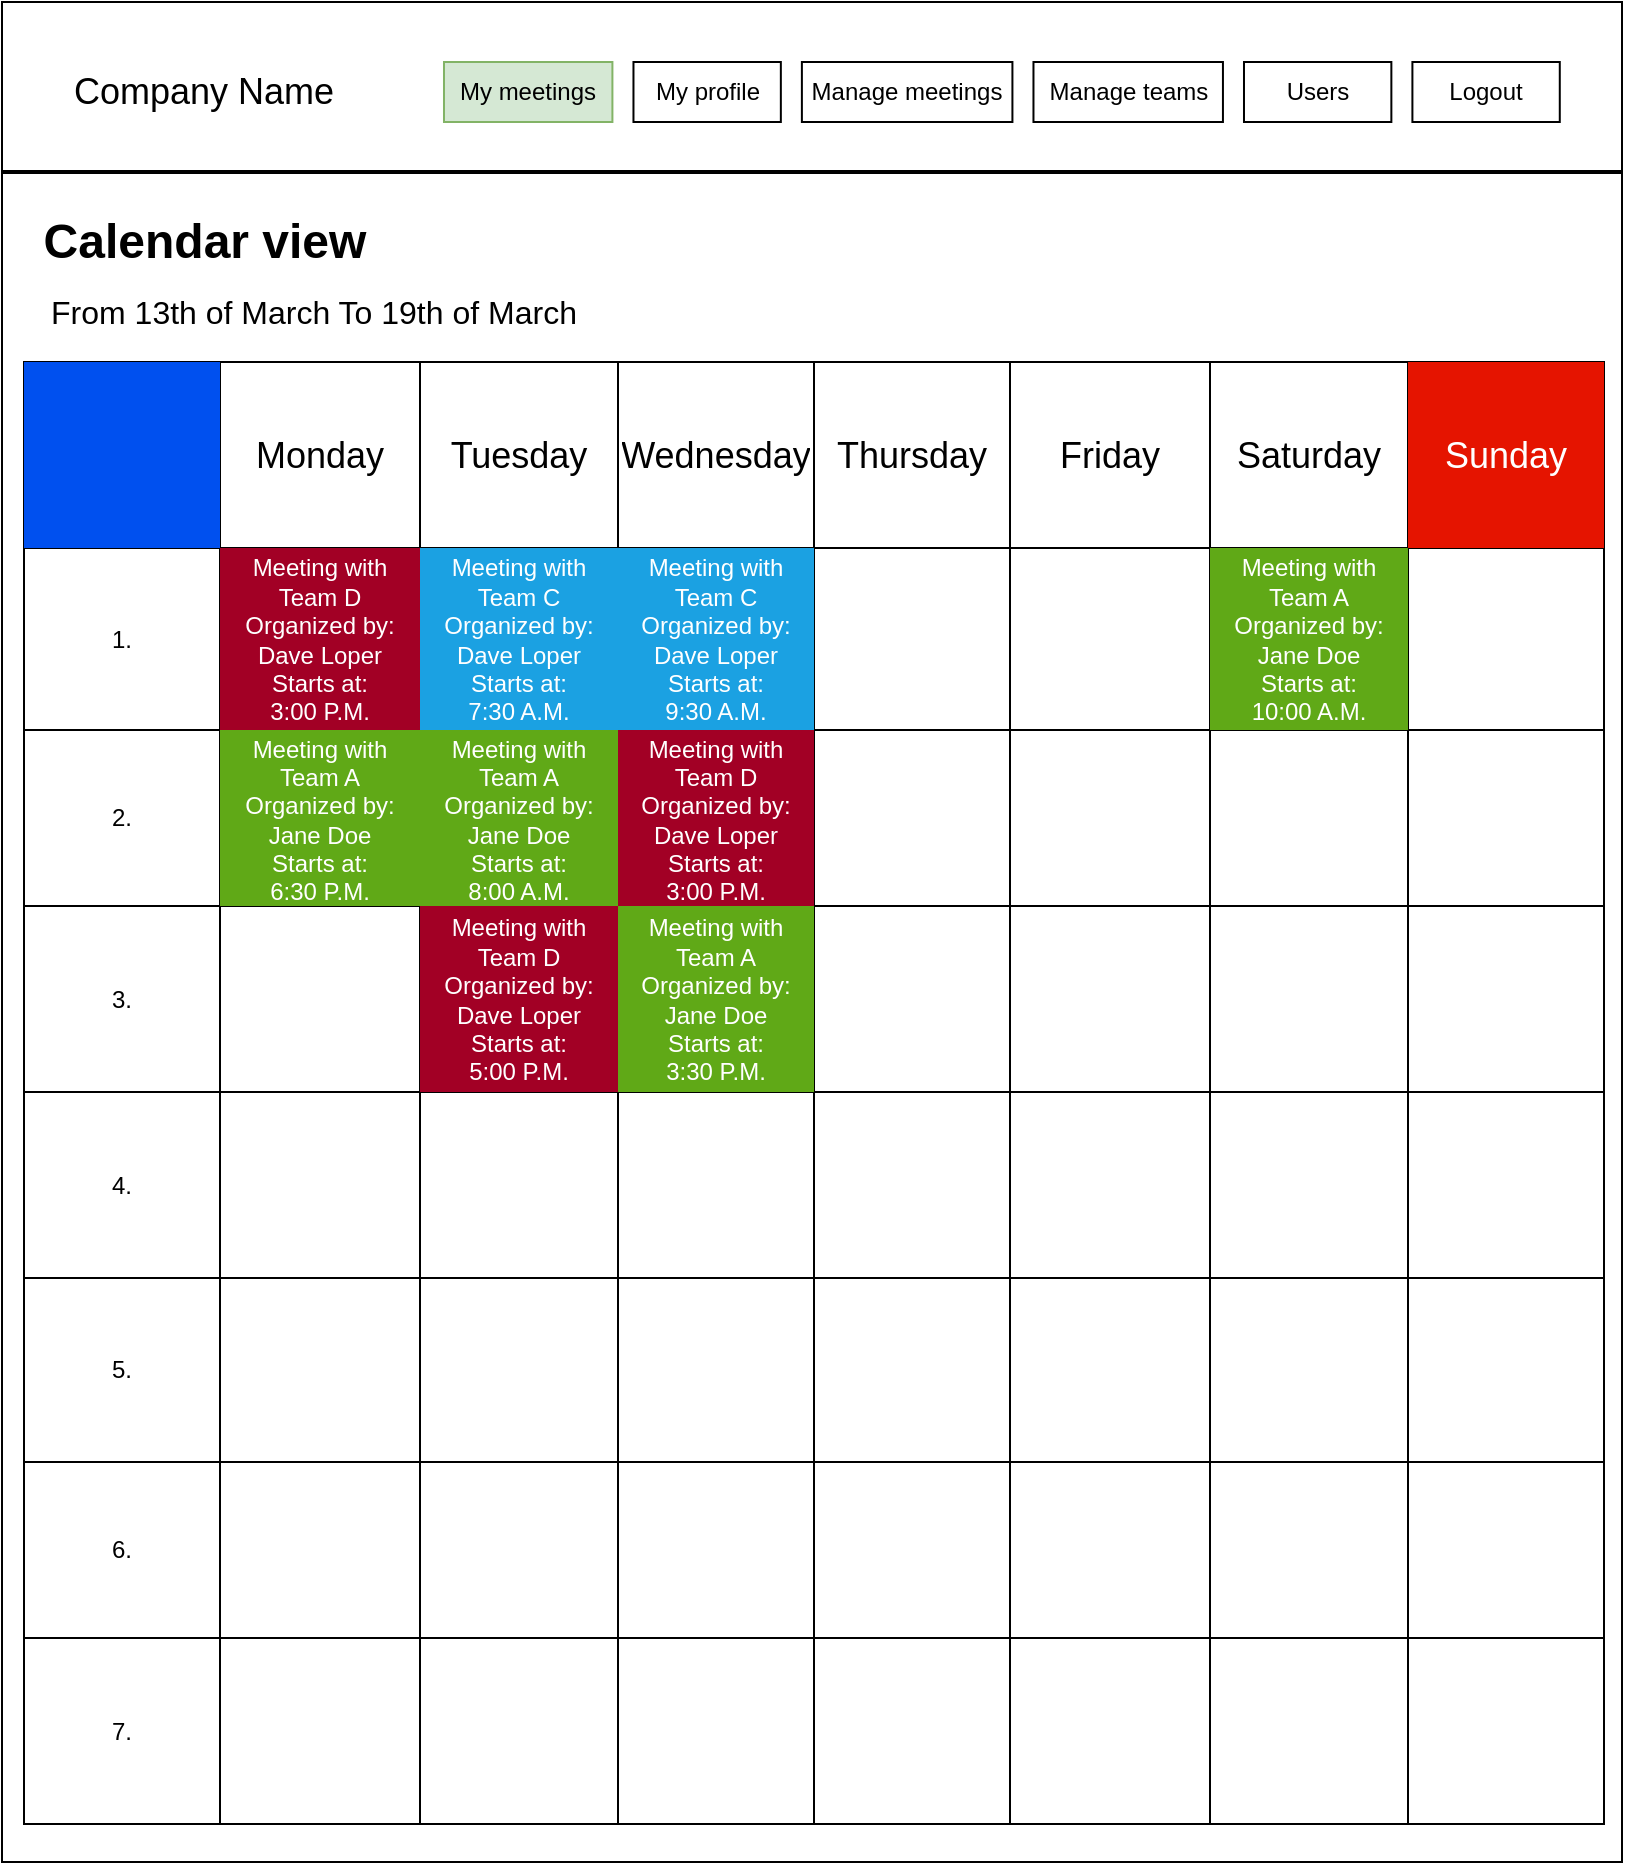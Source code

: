 <mxfile version="21.0.6" type="device"><diagram name="1 oldal" id="Z3muR9C0Ck1lHPqV2Rll"><mxGraphModel dx="1168" dy="1815" grid="1" gridSize="10" guides="1" tooltips="1" connect="1" arrows="1" fold="1" page="1" pageScale="1" pageWidth="827" pageHeight="1169" math="0" shadow="0"><root><mxCell id="0"/><mxCell id="1" parent="0"/><mxCell id="ajURPlkWD7d_pwGwBaza-2" value="" style="rounded=0;whiteSpace=wrap;html=1;" vertex="1" parent="1"><mxGeometry x="9" y="-360" width="810" height="930" as="geometry"/></mxCell><mxCell id="ajURPlkWD7d_pwGwBaza-3" value="" style="line;strokeWidth=2;html=1;" vertex="1" parent="1"><mxGeometry x="9" y="-280" width="810" height="10" as="geometry"/></mxCell><mxCell id="ajURPlkWD7d_pwGwBaza-4" value="&lt;font style=&quot;font-size: 18px;&quot;&gt;Company Name&lt;/font&gt;" style="text;html=1;strokeColor=none;fillColor=none;align=center;verticalAlign=middle;whiteSpace=wrap;rounded=0;" vertex="1" parent="1"><mxGeometry x="40" y="-330" width="140" height="30" as="geometry"/></mxCell><mxCell id="ajURPlkWD7d_pwGwBaza-5" value="Logout" style="rounded=0;whiteSpace=wrap;html=1;" vertex="1" parent="1"><mxGeometry x="714.207" y="-330" width="73.684" height="30" as="geometry"/></mxCell><mxCell id="ajURPlkWD7d_pwGwBaza-6" value="Users" style="rounded=0;whiteSpace=wrap;html=1;" vertex="1" parent="1"><mxGeometry x="629.996" y="-330" width="73.684" height="30" as="geometry"/></mxCell><mxCell id="ajURPlkWD7d_pwGwBaza-7" value="Manage teams" style="rounded=0;whiteSpace=wrap;html=1;" vertex="1" parent="1"><mxGeometry x="524.733" y="-330" width="94.737" height="30" as="geometry"/></mxCell><mxCell id="ajURPlkWD7d_pwGwBaza-8" value="Manage meetings" style="rounded=0;whiteSpace=wrap;html=1;" vertex="1" parent="1"><mxGeometry x="408.944" y="-330" width="105.263" height="30" as="geometry"/></mxCell><mxCell id="ajURPlkWD7d_pwGwBaza-9" value="My profile" style="rounded=0;whiteSpace=wrap;html=1;" vertex="1" parent="1"><mxGeometry x="324.733" y="-330" width="73.684" height="30" as="geometry"/></mxCell><mxCell id="ajURPlkWD7d_pwGwBaza-10" value="My meetings" style="rounded=0;whiteSpace=wrap;html=1;fillColor=#d5e8d4;strokeColor=#82b366;" vertex="1" parent="1"><mxGeometry x="229.996" y="-330" width="84.211" height="30" as="geometry"/></mxCell><mxCell id="ajURPlkWD7d_pwGwBaza-11" value="Calendar view" style="text;strokeColor=none;fillColor=none;html=1;fontSize=24;fontStyle=1;verticalAlign=middle;align=center;" vertex="1" parent="1"><mxGeometry x="60" y="-260" width="100" height="40" as="geometry"/></mxCell><mxCell id="ajURPlkWD7d_pwGwBaza-13" value="&lt;font style=&quot;font-size: 16px;&quot;&gt;From 13th of March To 19th of March&lt;/font&gt;" style="text;html=1;strokeColor=none;fillColor=none;align=center;verticalAlign=middle;whiteSpace=wrap;rounded=0;" vertex="1" parent="1"><mxGeometry x="20" y="-220" width="290" height="30" as="geometry"/></mxCell><mxCell id="ajURPlkWD7d_pwGwBaza-215" value="" style="shape=table;startSize=0;container=1;collapsible=0;childLayout=tableLayout;" vertex="1" parent="1"><mxGeometry x="20" y="-180" width="790" height="731" as="geometry"/></mxCell><mxCell id="ajURPlkWD7d_pwGwBaza-216" value="" style="shape=tableRow;horizontal=0;startSize=0;swimlaneHead=0;swimlaneBody=0;strokeColor=inherit;top=0;left=0;bottom=0;right=0;collapsible=0;dropTarget=0;fillColor=none;points=[[0,0.5],[1,0.5]];portConstraint=eastwest;" vertex="1" parent="ajURPlkWD7d_pwGwBaza-215"><mxGeometry width="790" height="93" as="geometry"/></mxCell><mxCell id="ajURPlkWD7d_pwGwBaza-217" value="" style="shape=partialRectangle;html=1;whiteSpace=wrap;connectable=0;strokeColor=#001DBC;overflow=hidden;fillColor=#0050ef;top=0;left=0;bottom=0;right=0;pointerEvents=1;labelBorderColor=none;fontColor=#ffffff;" vertex="1" parent="ajURPlkWD7d_pwGwBaza-216"><mxGeometry width="98" height="93" as="geometry"><mxRectangle width="98" height="93" as="alternateBounds"/></mxGeometry></mxCell><mxCell id="ajURPlkWD7d_pwGwBaza-218" value="&lt;font style=&quot;font-size: 18px;&quot;&gt;Monday&lt;/font&gt;" style="shape=partialRectangle;html=1;whiteSpace=wrap;connectable=0;strokeColor=inherit;overflow=hidden;fillColor=none;top=0;left=0;bottom=0;right=0;pointerEvents=1;" vertex="1" parent="ajURPlkWD7d_pwGwBaza-216"><mxGeometry x="98" width="100" height="93" as="geometry"><mxRectangle width="100" height="93" as="alternateBounds"/></mxGeometry></mxCell><mxCell id="ajURPlkWD7d_pwGwBaza-219" value="&lt;font style=&quot;font-size: 18px;&quot;&gt;Tuesday&lt;/font&gt;" style="shape=partialRectangle;html=1;whiteSpace=wrap;connectable=0;strokeColor=inherit;overflow=hidden;fillColor=none;top=0;left=0;bottom=0;right=0;pointerEvents=1;" vertex="1" parent="ajURPlkWD7d_pwGwBaza-216"><mxGeometry x="198" width="99" height="93" as="geometry"><mxRectangle width="99" height="93" as="alternateBounds"/></mxGeometry></mxCell><mxCell id="ajURPlkWD7d_pwGwBaza-220" value="&lt;font style=&quot;font-size: 18px;&quot;&gt;Wednesday&lt;/font&gt;" style="shape=partialRectangle;html=1;whiteSpace=wrap;connectable=0;strokeColor=inherit;overflow=hidden;fillColor=none;top=0;left=0;bottom=0;right=0;pointerEvents=1;" vertex="1" parent="ajURPlkWD7d_pwGwBaza-216"><mxGeometry x="297" width="98" height="93" as="geometry"><mxRectangle width="98" height="93" as="alternateBounds"/></mxGeometry></mxCell><mxCell id="ajURPlkWD7d_pwGwBaza-221" value="&lt;font style=&quot;font-size: 18px;&quot;&gt;Thursday&lt;/font&gt;" style="shape=partialRectangle;html=1;whiteSpace=wrap;connectable=0;strokeColor=inherit;overflow=hidden;fillColor=none;top=0;left=0;bottom=0;right=0;pointerEvents=1;" vertex="1" parent="ajURPlkWD7d_pwGwBaza-216"><mxGeometry x="395" width="98" height="93" as="geometry"><mxRectangle width="98" height="93" as="alternateBounds"/></mxGeometry></mxCell><mxCell id="ajURPlkWD7d_pwGwBaza-222" value="&lt;font style=&quot;font-size: 18px;&quot;&gt;Friday&lt;/font&gt;" style="shape=partialRectangle;html=1;whiteSpace=wrap;connectable=0;strokeColor=inherit;overflow=hidden;fillColor=none;top=0;left=0;bottom=0;right=0;pointerEvents=1;" vertex="1" parent="ajURPlkWD7d_pwGwBaza-216"><mxGeometry x="493" width="100" height="93" as="geometry"><mxRectangle width="100" height="93" as="alternateBounds"/></mxGeometry></mxCell><mxCell id="ajURPlkWD7d_pwGwBaza-223" value="&lt;font style=&quot;font-size: 18px;&quot;&gt;Saturday&lt;/font&gt;" style="shape=partialRectangle;html=1;whiteSpace=wrap;connectable=0;strokeColor=inherit;overflow=hidden;fillColor=none;top=0;left=0;bottom=0;right=0;pointerEvents=1;" vertex="1" parent="ajURPlkWD7d_pwGwBaza-216"><mxGeometry x="593" width="99" height="93" as="geometry"><mxRectangle width="99" height="93" as="alternateBounds"/></mxGeometry></mxCell><mxCell id="ajURPlkWD7d_pwGwBaza-224" value="&lt;font style=&quot;font-size: 18px;&quot;&gt;Sunday&lt;/font&gt;" style="shape=partialRectangle;html=1;whiteSpace=wrap;connectable=0;strokeColor=#B20000;overflow=hidden;fillColor=#e51400;top=0;left=0;bottom=0;right=0;pointerEvents=1;fontColor=#ffffff;" vertex="1" parent="ajURPlkWD7d_pwGwBaza-216"><mxGeometry x="692" width="98" height="93" as="geometry"><mxRectangle width="98" height="93" as="alternateBounds"/></mxGeometry></mxCell><mxCell id="ajURPlkWD7d_pwGwBaza-225" value="" style="shape=tableRow;horizontal=0;startSize=0;swimlaneHead=0;swimlaneBody=0;strokeColor=inherit;top=0;left=0;bottom=0;right=0;collapsible=0;dropTarget=0;fillColor=none;points=[[0,0.5],[1,0.5]];portConstraint=eastwest;" vertex="1" parent="ajURPlkWD7d_pwGwBaza-215"><mxGeometry y="93" width="790" height="91" as="geometry"/></mxCell><mxCell id="ajURPlkWD7d_pwGwBaza-226" value="1." style="shape=partialRectangle;html=1;whiteSpace=wrap;connectable=0;strokeColor=inherit;overflow=hidden;fillColor=none;top=0;left=0;bottom=0;right=0;pointerEvents=1;" vertex="1" parent="ajURPlkWD7d_pwGwBaza-225"><mxGeometry width="98" height="91" as="geometry"><mxRectangle width="98" height="91" as="alternateBounds"/></mxGeometry></mxCell><mxCell id="ajURPlkWD7d_pwGwBaza-227" value="&lt;span style=&quot;background-color: rgb(162, 0, 37);&quot;&gt;&lt;span style=&quot;font-family: Helvetica; font-size: 12px; font-style: normal; font-variant-ligatures: normal; font-variant-caps: normal; font-weight: 400; letter-spacing: normal; orphans: 2; text-align: center; text-indent: 0px; text-transform: none; widows: 2; word-spacing: 0px; -webkit-text-stroke-width: 0px; text-decoration-thickness: initial; text-decoration-style: initial; text-decoration-color: initial; float: none; display: inline !important;&quot;&gt;Meeting with Team D&lt;/span&gt;&lt;br style=&quot;border-color: var(--border-color); font-family: Helvetica; font-size: 12px; font-style: normal; font-variant-ligatures: normal; font-variant-caps: normal; font-weight: 400; letter-spacing: normal; orphans: 2; text-align: center; text-indent: 0px; text-transform: none; widows: 2; word-spacing: 0px; -webkit-text-stroke-width: 0px; text-decoration-thickness: initial; text-decoration-style: initial; text-decoration-color: initial;&quot;&gt;&lt;span style=&quot;font-family: Helvetica; font-size: 12px; font-style: normal; font-variant-ligatures: normal; font-variant-caps: normal; font-weight: 400; letter-spacing: normal; orphans: 2; text-align: center; text-indent: 0px; text-transform: none; widows: 2; word-spacing: 0px; -webkit-text-stroke-width: 0px; text-decoration-thickness: initial; text-decoration-style: initial; text-decoration-color: initial; float: none; display: inline !important;&quot;&gt;Organized by: Dave Loper&lt;/span&gt;&lt;br style=&quot;border-color: var(--border-color); font-family: Helvetica; font-size: 12px; font-style: normal; font-variant-ligatures: normal; font-variant-caps: normal; font-weight: 400; letter-spacing: normal; orphans: 2; text-align: center; text-indent: 0px; text-transform: none; widows: 2; word-spacing: 0px; -webkit-text-stroke-width: 0px; text-decoration-thickness: initial; text-decoration-style: initial; text-decoration-color: initial;&quot;&gt;&lt;span style=&quot;font-family: Helvetica; font-size: 12px; font-style: normal; font-variant-ligatures: normal; font-variant-caps: normal; font-weight: 400; letter-spacing: normal; orphans: 2; text-align: center; text-indent: 0px; text-transform: none; widows: 2; word-spacing: 0px; -webkit-text-stroke-width: 0px; text-decoration-thickness: initial; text-decoration-style: initial; text-decoration-color: initial; float: none; display: inline !important;&quot;&gt;Starts at:&lt;/span&gt;&lt;br style=&quot;border-color: var(--border-color); font-family: Helvetica; font-size: 12px; font-style: normal; font-variant-ligatures: normal; font-variant-caps: normal; font-weight: 400; letter-spacing: normal; orphans: 2; text-align: center; text-indent: 0px; text-transform: none; widows: 2; word-spacing: 0px; -webkit-text-stroke-width: 0px; text-decoration-thickness: initial; text-decoration-style: initial; text-decoration-color: initial;&quot;&gt;&lt;span style=&quot;font-family: Helvetica; font-size: 12px; font-style: normal; font-variant-ligatures: normal; font-variant-caps: normal; font-weight: 400; letter-spacing: normal; orphans: 2; text-align: center; text-indent: 0px; text-transform: none; widows: 2; word-spacing: 0px; -webkit-text-stroke-width: 0px; text-decoration-thickness: initial; text-decoration-style: initial; text-decoration-color: initial; float: none; display: inline !important;&quot;&gt;3:00 P.M.&lt;/span&gt;&lt;/span&gt;" style="shape=partialRectangle;html=1;whiteSpace=wrap;connectable=0;strokeColor=#6F0000;overflow=hidden;fillColor=#a20025;top=0;left=0;bottom=0;right=0;pointerEvents=1;fontColor=#ffffff;" vertex="1" parent="ajURPlkWD7d_pwGwBaza-225"><mxGeometry x="98" width="100" height="91" as="geometry"><mxRectangle width="100" height="91" as="alternateBounds"/></mxGeometry></mxCell><mxCell id="ajURPlkWD7d_pwGwBaza-228" value="Meeting with Team C&lt;br&gt;Organized by: Dave Loper&lt;br&gt;Starts at: &lt;br&gt;7:30 A.M." style="shape=partialRectangle;html=1;whiteSpace=wrap;connectable=0;strokeColor=#006EAF;overflow=hidden;fillColor=#1ba1e2;top=0;left=0;bottom=0;right=0;pointerEvents=1;fontColor=#ffffff;" vertex="1" parent="ajURPlkWD7d_pwGwBaza-225"><mxGeometry x="198" width="99" height="91" as="geometry"><mxRectangle width="99" height="91" as="alternateBounds"/></mxGeometry></mxCell><mxCell id="ajURPlkWD7d_pwGwBaza-229" value="Meeting with Team C&lt;br style=&quot;border-color: var(--border-color);&quot;&gt;Organized by: Dave Loper&lt;br style=&quot;border-color: var(--border-color);&quot;&gt;Starts at:&lt;br style=&quot;border-color: var(--border-color);&quot;&gt;9:30 A.M." style="shape=partialRectangle;html=1;whiteSpace=wrap;connectable=0;strokeColor=#006EAF;overflow=hidden;fillColor=#1ba1e2;top=0;left=0;bottom=0;right=0;pointerEvents=1;fontColor=#ffffff;" vertex="1" parent="ajURPlkWD7d_pwGwBaza-225"><mxGeometry x="297" width="98" height="91" as="geometry"><mxRectangle width="98" height="91" as="alternateBounds"/></mxGeometry></mxCell><mxCell id="ajURPlkWD7d_pwGwBaza-230" value="" style="shape=partialRectangle;html=1;whiteSpace=wrap;connectable=0;strokeColor=inherit;overflow=hidden;fillColor=none;top=0;left=0;bottom=0;right=0;pointerEvents=1;" vertex="1" parent="ajURPlkWD7d_pwGwBaza-225"><mxGeometry x="395" width="98" height="91" as="geometry"><mxRectangle width="98" height="91" as="alternateBounds"/></mxGeometry></mxCell><mxCell id="ajURPlkWD7d_pwGwBaza-231" value="" style="shape=partialRectangle;html=1;whiteSpace=wrap;connectable=0;strokeColor=inherit;overflow=hidden;fillColor=none;top=0;left=0;bottom=0;right=0;pointerEvents=1;" vertex="1" parent="ajURPlkWD7d_pwGwBaza-225"><mxGeometry x="493" width="100" height="91" as="geometry"><mxRectangle width="100" height="91" as="alternateBounds"/></mxGeometry></mxCell><mxCell id="ajURPlkWD7d_pwGwBaza-232" value="Meeting with Team A&lt;br style=&quot;border-color: var(--border-color);&quot;&gt;Organized by: Jane Doe&lt;br style=&quot;border-color: var(--border-color);&quot;&gt;Starts at:&lt;br style=&quot;border-color: var(--border-color);&quot;&gt;10:00 A.M." style="shape=partialRectangle;html=1;whiteSpace=wrap;connectable=0;strokeColor=#2D7600;overflow=hidden;fillColor=#60a917;top=0;left=0;bottom=0;right=0;pointerEvents=1;fontColor=#ffffff;" vertex="1" parent="ajURPlkWD7d_pwGwBaza-225"><mxGeometry x="593" width="99" height="91" as="geometry"><mxRectangle width="99" height="91" as="alternateBounds"/></mxGeometry></mxCell><mxCell id="ajURPlkWD7d_pwGwBaza-233" value="" style="shape=partialRectangle;html=1;whiteSpace=wrap;connectable=0;strokeColor=inherit;overflow=hidden;fillColor=none;top=0;left=0;bottom=0;right=0;pointerEvents=1;" vertex="1" parent="ajURPlkWD7d_pwGwBaza-225"><mxGeometry x="692" width="98" height="91" as="geometry"><mxRectangle width="98" height="91" as="alternateBounds"/></mxGeometry></mxCell><mxCell id="ajURPlkWD7d_pwGwBaza-234" value="" style="shape=tableRow;horizontal=0;startSize=0;swimlaneHead=0;swimlaneBody=0;strokeColor=inherit;top=0;left=0;bottom=0;right=0;collapsible=0;dropTarget=0;fillColor=none;points=[[0,0.5],[1,0.5]];portConstraint=eastwest;" vertex="1" parent="ajURPlkWD7d_pwGwBaza-215"><mxGeometry y="184" width="790" height="88" as="geometry"/></mxCell><mxCell id="ajURPlkWD7d_pwGwBaza-235" value="2." style="shape=partialRectangle;html=1;whiteSpace=wrap;connectable=0;strokeColor=inherit;overflow=hidden;fillColor=none;top=0;left=0;bottom=0;right=0;pointerEvents=1;" vertex="1" parent="ajURPlkWD7d_pwGwBaza-234"><mxGeometry width="98" height="88" as="geometry"><mxRectangle width="98" height="88" as="alternateBounds"/></mxGeometry></mxCell><mxCell id="ajURPlkWD7d_pwGwBaza-236" value="Meeting with Team A&lt;br&gt;Organized by:&lt;br&gt;Jane Doe&lt;br&gt;Starts at:&lt;br&gt;6:30 P.M." style="shape=partialRectangle;html=1;whiteSpace=wrap;connectable=0;strokeColor=#2D7600;overflow=hidden;fillColor=#60a917;top=0;left=0;bottom=0;right=0;pointerEvents=1;fontColor=#ffffff;" vertex="1" parent="ajURPlkWD7d_pwGwBaza-234"><mxGeometry x="98" width="100" height="88" as="geometry"><mxRectangle width="100" height="88" as="alternateBounds"/></mxGeometry></mxCell><mxCell id="ajURPlkWD7d_pwGwBaza-237" value="Meeting with Team A&lt;br&gt;Organized by: Jane Doe&lt;br&gt;Starts at:&lt;br&gt;8:00 A.M." style="shape=partialRectangle;html=1;whiteSpace=wrap;connectable=0;strokeColor=#2D7600;overflow=hidden;fillColor=#60a917;top=0;left=0;bottom=0;right=0;pointerEvents=1;fontColor=#ffffff;" vertex="1" parent="ajURPlkWD7d_pwGwBaza-234"><mxGeometry x="198" width="99" height="88" as="geometry"><mxRectangle width="99" height="88" as="alternateBounds"/></mxGeometry></mxCell><mxCell id="ajURPlkWD7d_pwGwBaza-238" value="Meeting with Team D&lt;br&gt;Organized by:&lt;br&gt;Dave Loper&lt;br&gt;Starts at: &lt;br&gt;3:00 P.M." style="shape=partialRectangle;html=1;whiteSpace=wrap;connectable=0;strokeColor=#6F0000;overflow=hidden;fillColor=#a20025;top=0;left=0;bottom=0;right=0;pointerEvents=1;fontColor=#ffffff;" vertex="1" parent="ajURPlkWD7d_pwGwBaza-234"><mxGeometry x="297" width="98" height="88" as="geometry"><mxRectangle width="98" height="88" as="alternateBounds"/></mxGeometry></mxCell><mxCell id="ajURPlkWD7d_pwGwBaza-239" value="" style="shape=partialRectangle;html=1;whiteSpace=wrap;connectable=0;strokeColor=inherit;overflow=hidden;fillColor=none;top=0;left=0;bottom=0;right=0;pointerEvents=1;" vertex="1" parent="ajURPlkWD7d_pwGwBaza-234"><mxGeometry x="395" width="98" height="88" as="geometry"><mxRectangle width="98" height="88" as="alternateBounds"/></mxGeometry></mxCell><mxCell id="ajURPlkWD7d_pwGwBaza-240" value="" style="shape=partialRectangle;html=1;whiteSpace=wrap;connectable=0;strokeColor=inherit;overflow=hidden;fillColor=none;top=0;left=0;bottom=0;right=0;pointerEvents=1;" vertex="1" parent="ajURPlkWD7d_pwGwBaza-234"><mxGeometry x="493" width="100" height="88" as="geometry"><mxRectangle width="100" height="88" as="alternateBounds"/></mxGeometry></mxCell><mxCell id="ajURPlkWD7d_pwGwBaza-241" value="" style="shape=partialRectangle;html=1;whiteSpace=wrap;connectable=0;strokeColor=inherit;overflow=hidden;fillColor=none;top=0;left=0;bottom=0;right=0;pointerEvents=1;" vertex="1" parent="ajURPlkWD7d_pwGwBaza-234"><mxGeometry x="593" width="99" height="88" as="geometry"><mxRectangle width="99" height="88" as="alternateBounds"/></mxGeometry></mxCell><mxCell id="ajURPlkWD7d_pwGwBaza-242" value="" style="shape=partialRectangle;html=1;whiteSpace=wrap;connectable=0;strokeColor=inherit;overflow=hidden;fillColor=none;top=0;left=0;bottom=0;right=0;pointerEvents=1;" vertex="1" parent="ajURPlkWD7d_pwGwBaza-234"><mxGeometry x="692" width="98" height="88" as="geometry"><mxRectangle width="98" height="88" as="alternateBounds"/></mxGeometry></mxCell><mxCell id="ajURPlkWD7d_pwGwBaza-243" value="" style="shape=tableRow;horizontal=0;startSize=0;swimlaneHead=0;swimlaneBody=0;strokeColor=inherit;top=0;left=0;bottom=0;right=0;collapsible=0;dropTarget=0;fillColor=none;points=[[0,0.5],[1,0.5]];portConstraint=eastwest;" vertex="1" parent="ajURPlkWD7d_pwGwBaza-215"><mxGeometry y="272" width="790" height="93" as="geometry"/></mxCell><mxCell id="ajURPlkWD7d_pwGwBaza-244" value="3." style="shape=partialRectangle;html=1;whiteSpace=wrap;connectable=0;strokeColor=inherit;overflow=hidden;fillColor=none;top=0;left=0;bottom=0;right=0;pointerEvents=1;" vertex="1" parent="ajURPlkWD7d_pwGwBaza-243"><mxGeometry width="98" height="93" as="geometry"><mxRectangle width="98" height="93" as="alternateBounds"/></mxGeometry></mxCell><mxCell id="ajURPlkWD7d_pwGwBaza-245" value="" style="shape=partialRectangle;html=1;whiteSpace=wrap;connectable=0;strokeColor=inherit;overflow=hidden;fillColor=none;top=0;left=0;bottom=0;right=0;pointerEvents=1;" vertex="1" parent="ajURPlkWD7d_pwGwBaza-243"><mxGeometry x="98" width="100" height="93" as="geometry"><mxRectangle width="100" height="93" as="alternateBounds"/></mxGeometry></mxCell><mxCell id="ajURPlkWD7d_pwGwBaza-246" value="Meeting with Team D&lt;br&gt;Organized by:&lt;br&gt;Dave Loper&lt;br&gt;Starts at:&lt;br&gt;5:00 P.M." style="shape=partialRectangle;html=1;whiteSpace=wrap;connectable=0;strokeColor=#6F0000;overflow=hidden;fillColor=#a20025;top=0;left=0;bottom=0;right=0;pointerEvents=1;fontColor=#ffffff;" vertex="1" parent="ajURPlkWD7d_pwGwBaza-243"><mxGeometry x="198" width="99" height="93" as="geometry"><mxRectangle width="99" height="93" as="alternateBounds"/></mxGeometry></mxCell><mxCell id="ajURPlkWD7d_pwGwBaza-247" value="Meeting with Team A&lt;br&gt;Organized by:&lt;br&gt;Jane Doe&lt;br&gt;Starts at:&lt;br&gt;3:30 P.M." style="shape=partialRectangle;html=1;whiteSpace=wrap;connectable=0;strokeColor=#2D7600;overflow=hidden;fillColor=#60a917;top=0;left=0;bottom=0;right=0;pointerEvents=1;fontColor=#ffffff;" vertex="1" parent="ajURPlkWD7d_pwGwBaza-243"><mxGeometry x="297" width="98" height="93" as="geometry"><mxRectangle width="98" height="93" as="alternateBounds"/></mxGeometry></mxCell><mxCell id="ajURPlkWD7d_pwGwBaza-248" value="" style="shape=partialRectangle;html=1;whiteSpace=wrap;connectable=0;strokeColor=inherit;overflow=hidden;fillColor=none;top=0;left=0;bottom=0;right=0;pointerEvents=1;" vertex="1" parent="ajURPlkWD7d_pwGwBaza-243"><mxGeometry x="395" width="98" height="93" as="geometry"><mxRectangle width="98" height="93" as="alternateBounds"/></mxGeometry></mxCell><mxCell id="ajURPlkWD7d_pwGwBaza-249" value="" style="shape=partialRectangle;html=1;whiteSpace=wrap;connectable=0;strokeColor=inherit;overflow=hidden;fillColor=none;top=0;left=0;bottom=0;right=0;pointerEvents=1;" vertex="1" parent="ajURPlkWD7d_pwGwBaza-243"><mxGeometry x="493" width="100" height="93" as="geometry"><mxRectangle width="100" height="93" as="alternateBounds"/></mxGeometry></mxCell><mxCell id="ajURPlkWD7d_pwGwBaza-250" value="" style="shape=partialRectangle;html=1;whiteSpace=wrap;connectable=0;strokeColor=inherit;overflow=hidden;fillColor=none;top=0;left=0;bottom=0;right=0;pointerEvents=1;" vertex="1" parent="ajURPlkWD7d_pwGwBaza-243"><mxGeometry x="593" width="99" height="93" as="geometry"><mxRectangle width="99" height="93" as="alternateBounds"/></mxGeometry></mxCell><mxCell id="ajURPlkWD7d_pwGwBaza-251" value="" style="shape=partialRectangle;html=1;whiteSpace=wrap;connectable=0;strokeColor=inherit;overflow=hidden;fillColor=none;top=0;left=0;bottom=0;right=0;pointerEvents=1;" vertex="1" parent="ajURPlkWD7d_pwGwBaza-243"><mxGeometry x="692" width="98" height="93" as="geometry"><mxRectangle width="98" height="93" as="alternateBounds"/></mxGeometry></mxCell><mxCell id="ajURPlkWD7d_pwGwBaza-252" value="" style="shape=tableRow;horizontal=0;startSize=0;swimlaneHead=0;swimlaneBody=0;strokeColor=inherit;top=0;left=0;bottom=0;right=0;collapsible=0;dropTarget=0;fillColor=none;points=[[0,0.5],[1,0.5]];portConstraint=eastwest;" vertex="1" parent="ajURPlkWD7d_pwGwBaza-215"><mxGeometry y="365" width="790" height="93" as="geometry"/></mxCell><mxCell id="ajURPlkWD7d_pwGwBaza-253" value="4." style="shape=partialRectangle;html=1;whiteSpace=wrap;connectable=0;strokeColor=inherit;overflow=hidden;fillColor=none;top=0;left=0;bottom=0;right=0;pointerEvents=1;" vertex="1" parent="ajURPlkWD7d_pwGwBaza-252"><mxGeometry width="98" height="93" as="geometry"><mxRectangle width="98" height="93" as="alternateBounds"/></mxGeometry></mxCell><mxCell id="ajURPlkWD7d_pwGwBaza-254" value="" style="shape=partialRectangle;html=1;whiteSpace=wrap;connectable=0;strokeColor=inherit;overflow=hidden;fillColor=none;top=0;left=0;bottom=0;right=0;pointerEvents=1;" vertex="1" parent="ajURPlkWD7d_pwGwBaza-252"><mxGeometry x="98" width="100" height="93" as="geometry"><mxRectangle width="100" height="93" as="alternateBounds"/></mxGeometry></mxCell><mxCell id="ajURPlkWD7d_pwGwBaza-255" value="" style="shape=partialRectangle;html=1;whiteSpace=wrap;connectable=0;strokeColor=inherit;overflow=hidden;fillColor=none;top=0;left=0;bottom=0;right=0;pointerEvents=1;" vertex="1" parent="ajURPlkWD7d_pwGwBaza-252"><mxGeometry x="198" width="99" height="93" as="geometry"><mxRectangle width="99" height="93" as="alternateBounds"/></mxGeometry></mxCell><mxCell id="ajURPlkWD7d_pwGwBaza-256" value="" style="shape=partialRectangle;html=1;whiteSpace=wrap;connectable=0;strokeColor=inherit;overflow=hidden;fillColor=none;top=0;left=0;bottom=0;right=0;pointerEvents=1;" vertex="1" parent="ajURPlkWD7d_pwGwBaza-252"><mxGeometry x="297" width="98" height="93" as="geometry"><mxRectangle width="98" height="93" as="alternateBounds"/></mxGeometry></mxCell><mxCell id="ajURPlkWD7d_pwGwBaza-257" value="" style="shape=partialRectangle;html=1;whiteSpace=wrap;connectable=0;strokeColor=inherit;overflow=hidden;fillColor=none;top=0;left=0;bottom=0;right=0;pointerEvents=1;" vertex="1" parent="ajURPlkWD7d_pwGwBaza-252"><mxGeometry x="395" width="98" height="93" as="geometry"><mxRectangle width="98" height="93" as="alternateBounds"/></mxGeometry></mxCell><mxCell id="ajURPlkWD7d_pwGwBaza-258" value="" style="shape=partialRectangle;html=1;whiteSpace=wrap;connectable=0;strokeColor=inherit;overflow=hidden;fillColor=none;top=0;left=0;bottom=0;right=0;pointerEvents=1;" vertex="1" parent="ajURPlkWD7d_pwGwBaza-252"><mxGeometry x="493" width="100" height="93" as="geometry"><mxRectangle width="100" height="93" as="alternateBounds"/></mxGeometry></mxCell><mxCell id="ajURPlkWD7d_pwGwBaza-259" value="" style="shape=partialRectangle;html=1;whiteSpace=wrap;connectable=0;strokeColor=inherit;overflow=hidden;fillColor=none;top=0;left=0;bottom=0;right=0;pointerEvents=1;" vertex="1" parent="ajURPlkWD7d_pwGwBaza-252"><mxGeometry x="593" width="99" height="93" as="geometry"><mxRectangle width="99" height="93" as="alternateBounds"/></mxGeometry></mxCell><mxCell id="ajURPlkWD7d_pwGwBaza-260" value="" style="shape=partialRectangle;html=1;whiteSpace=wrap;connectable=0;strokeColor=inherit;overflow=hidden;fillColor=none;top=0;left=0;bottom=0;right=0;pointerEvents=1;" vertex="1" parent="ajURPlkWD7d_pwGwBaza-252"><mxGeometry x="692" width="98" height="93" as="geometry"><mxRectangle width="98" height="93" as="alternateBounds"/></mxGeometry></mxCell><mxCell id="ajURPlkWD7d_pwGwBaza-261" value="" style="shape=tableRow;horizontal=0;startSize=0;swimlaneHead=0;swimlaneBody=0;strokeColor=inherit;top=0;left=0;bottom=0;right=0;collapsible=0;dropTarget=0;fillColor=none;points=[[0,0.5],[1,0.5]];portConstraint=eastwest;" vertex="1" parent="ajURPlkWD7d_pwGwBaza-215"><mxGeometry y="458" width="790" height="92" as="geometry"/></mxCell><mxCell id="ajURPlkWD7d_pwGwBaza-262" value="5." style="shape=partialRectangle;html=1;whiteSpace=wrap;connectable=0;strokeColor=inherit;overflow=hidden;fillColor=none;top=0;left=0;bottom=0;right=0;pointerEvents=1;" vertex="1" parent="ajURPlkWD7d_pwGwBaza-261"><mxGeometry width="98" height="92" as="geometry"><mxRectangle width="98" height="92" as="alternateBounds"/></mxGeometry></mxCell><mxCell id="ajURPlkWD7d_pwGwBaza-263" value="" style="shape=partialRectangle;html=1;whiteSpace=wrap;connectable=0;strokeColor=inherit;overflow=hidden;fillColor=none;top=0;left=0;bottom=0;right=0;pointerEvents=1;" vertex="1" parent="ajURPlkWD7d_pwGwBaza-261"><mxGeometry x="98" width="100" height="92" as="geometry"><mxRectangle width="100" height="92" as="alternateBounds"/></mxGeometry></mxCell><mxCell id="ajURPlkWD7d_pwGwBaza-264" value="" style="shape=partialRectangle;html=1;whiteSpace=wrap;connectable=0;strokeColor=inherit;overflow=hidden;fillColor=none;top=0;left=0;bottom=0;right=0;pointerEvents=1;" vertex="1" parent="ajURPlkWD7d_pwGwBaza-261"><mxGeometry x="198" width="99" height="92" as="geometry"><mxRectangle width="99" height="92" as="alternateBounds"/></mxGeometry></mxCell><mxCell id="ajURPlkWD7d_pwGwBaza-265" value="" style="shape=partialRectangle;html=1;whiteSpace=wrap;connectable=0;strokeColor=inherit;overflow=hidden;fillColor=none;top=0;left=0;bottom=0;right=0;pointerEvents=1;" vertex="1" parent="ajURPlkWD7d_pwGwBaza-261"><mxGeometry x="297" width="98" height="92" as="geometry"><mxRectangle width="98" height="92" as="alternateBounds"/></mxGeometry></mxCell><mxCell id="ajURPlkWD7d_pwGwBaza-266" value="" style="shape=partialRectangle;html=1;whiteSpace=wrap;connectable=0;strokeColor=inherit;overflow=hidden;fillColor=none;top=0;left=0;bottom=0;right=0;pointerEvents=1;" vertex="1" parent="ajURPlkWD7d_pwGwBaza-261"><mxGeometry x="395" width="98" height="92" as="geometry"><mxRectangle width="98" height="92" as="alternateBounds"/></mxGeometry></mxCell><mxCell id="ajURPlkWD7d_pwGwBaza-267" value="" style="shape=partialRectangle;html=1;whiteSpace=wrap;connectable=0;strokeColor=inherit;overflow=hidden;fillColor=none;top=0;left=0;bottom=0;right=0;pointerEvents=1;" vertex="1" parent="ajURPlkWD7d_pwGwBaza-261"><mxGeometry x="493" width="100" height="92" as="geometry"><mxRectangle width="100" height="92" as="alternateBounds"/></mxGeometry></mxCell><mxCell id="ajURPlkWD7d_pwGwBaza-268" value="" style="shape=partialRectangle;html=1;whiteSpace=wrap;connectable=0;strokeColor=inherit;overflow=hidden;fillColor=none;top=0;left=0;bottom=0;right=0;pointerEvents=1;" vertex="1" parent="ajURPlkWD7d_pwGwBaza-261"><mxGeometry x="593" width="99" height="92" as="geometry"><mxRectangle width="99" height="92" as="alternateBounds"/></mxGeometry></mxCell><mxCell id="ajURPlkWD7d_pwGwBaza-269" value="" style="shape=partialRectangle;html=1;whiteSpace=wrap;connectable=0;strokeColor=inherit;overflow=hidden;fillColor=none;top=0;left=0;bottom=0;right=0;pointerEvents=1;" vertex="1" parent="ajURPlkWD7d_pwGwBaza-261"><mxGeometry x="692" width="98" height="92" as="geometry"><mxRectangle width="98" height="92" as="alternateBounds"/></mxGeometry></mxCell><mxCell id="ajURPlkWD7d_pwGwBaza-270" value="" style="shape=tableRow;horizontal=0;startSize=0;swimlaneHead=0;swimlaneBody=0;strokeColor=inherit;top=0;left=0;bottom=0;right=0;collapsible=0;dropTarget=0;fillColor=none;points=[[0,0.5],[1,0.5]];portConstraint=eastwest;" vertex="1" parent="ajURPlkWD7d_pwGwBaza-215"><mxGeometry y="550" width="790" height="88" as="geometry"/></mxCell><mxCell id="ajURPlkWD7d_pwGwBaza-271" value="6." style="shape=partialRectangle;html=1;whiteSpace=wrap;connectable=0;strokeColor=inherit;overflow=hidden;fillColor=none;top=0;left=0;bottom=0;right=0;pointerEvents=1;" vertex="1" parent="ajURPlkWD7d_pwGwBaza-270"><mxGeometry width="98" height="88" as="geometry"><mxRectangle width="98" height="88" as="alternateBounds"/></mxGeometry></mxCell><mxCell id="ajURPlkWD7d_pwGwBaza-272" value="" style="shape=partialRectangle;html=1;whiteSpace=wrap;connectable=0;strokeColor=inherit;overflow=hidden;fillColor=none;top=0;left=0;bottom=0;right=0;pointerEvents=1;" vertex="1" parent="ajURPlkWD7d_pwGwBaza-270"><mxGeometry x="98" width="100" height="88" as="geometry"><mxRectangle width="100" height="88" as="alternateBounds"/></mxGeometry></mxCell><mxCell id="ajURPlkWD7d_pwGwBaza-273" value="" style="shape=partialRectangle;html=1;whiteSpace=wrap;connectable=0;strokeColor=inherit;overflow=hidden;fillColor=none;top=0;left=0;bottom=0;right=0;pointerEvents=1;" vertex="1" parent="ajURPlkWD7d_pwGwBaza-270"><mxGeometry x="198" width="99" height="88" as="geometry"><mxRectangle width="99" height="88" as="alternateBounds"/></mxGeometry></mxCell><mxCell id="ajURPlkWD7d_pwGwBaza-274" value="" style="shape=partialRectangle;html=1;whiteSpace=wrap;connectable=0;strokeColor=inherit;overflow=hidden;fillColor=none;top=0;left=0;bottom=0;right=0;pointerEvents=1;" vertex="1" parent="ajURPlkWD7d_pwGwBaza-270"><mxGeometry x="297" width="98" height="88" as="geometry"><mxRectangle width="98" height="88" as="alternateBounds"/></mxGeometry></mxCell><mxCell id="ajURPlkWD7d_pwGwBaza-275" value="" style="shape=partialRectangle;html=1;whiteSpace=wrap;connectable=0;strokeColor=inherit;overflow=hidden;fillColor=none;top=0;left=0;bottom=0;right=0;pointerEvents=1;" vertex="1" parent="ajURPlkWD7d_pwGwBaza-270"><mxGeometry x="395" width="98" height="88" as="geometry"><mxRectangle width="98" height="88" as="alternateBounds"/></mxGeometry></mxCell><mxCell id="ajURPlkWD7d_pwGwBaza-276" value="" style="shape=partialRectangle;html=1;whiteSpace=wrap;connectable=0;strokeColor=inherit;overflow=hidden;fillColor=none;top=0;left=0;bottom=0;right=0;pointerEvents=1;" vertex="1" parent="ajURPlkWD7d_pwGwBaza-270"><mxGeometry x="493" width="100" height="88" as="geometry"><mxRectangle width="100" height="88" as="alternateBounds"/></mxGeometry></mxCell><mxCell id="ajURPlkWD7d_pwGwBaza-277" value="" style="shape=partialRectangle;html=1;whiteSpace=wrap;connectable=0;strokeColor=inherit;overflow=hidden;fillColor=none;top=0;left=0;bottom=0;right=0;pointerEvents=1;" vertex="1" parent="ajURPlkWD7d_pwGwBaza-270"><mxGeometry x="593" width="99" height="88" as="geometry"><mxRectangle width="99" height="88" as="alternateBounds"/></mxGeometry></mxCell><mxCell id="ajURPlkWD7d_pwGwBaza-278" value="" style="shape=partialRectangle;html=1;whiteSpace=wrap;connectable=0;strokeColor=inherit;overflow=hidden;fillColor=none;top=0;left=0;bottom=0;right=0;pointerEvents=1;" vertex="1" parent="ajURPlkWD7d_pwGwBaza-270"><mxGeometry x="692" width="98" height="88" as="geometry"><mxRectangle width="98" height="88" as="alternateBounds"/></mxGeometry></mxCell><mxCell id="ajURPlkWD7d_pwGwBaza-279" value="" style="shape=tableRow;horizontal=0;startSize=0;swimlaneHead=0;swimlaneBody=0;strokeColor=inherit;top=0;left=0;bottom=0;right=0;collapsible=0;dropTarget=0;fillColor=none;points=[[0,0.5],[1,0.5]];portConstraint=eastwest;" vertex="1" parent="ajURPlkWD7d_pwGwBaza-215"><mxGeometry y="638" width="790" height="93" as="geometry"/></mxCell><mxCell id="ajURPlkWD7d_pwGwBaza-280" value="7." style="shape=partialRectangle;html=1;whiteSpace=wrap;connectable=0;strokeColor=inherit;overflow=hidden;fillColor=none;top=0;left=0;bottom=0;right=0;pointerEvents=1;" vertex="1" parent="ajURPlkWD7d_pwGwBaza-279"><mxGeometry width="98" height="93" as="geometry"><mxRectangle width="98" height="93" as="alternateBounds"/></mxGeometry></mxCell><mxCell id="ajURPlkWD7d_pwGwBaza-281" value="" style="shape=partialRectangle;html=1;whiteSpace=wrap;connectable=0;strokeColor=inherit;overflow=hidden;fillColor=none;top=0;left=0;bottom=0;right=0;pointerEvents=1;" vertex="1" parent="ajURPlkWD7d_pwGwBaza-279"><mxGeometry x="98" width="100" height="93" as="geometry"><mxRectangle width="100" height="93" as="alternateBounds"/></mxGeometry></mxCell><mxCell id="ajURPlkWD7d_pwGwBaza-282" value="" style="shape=partialRectangle;html=1;whiteSpace=wrap;connectable=0;strokeColor=inherit;overflow=hidden;fillColor=none;top=0;left=0;bottom=0;right=0;pointerEvents=1;" vertex="1" parent="ajURPlkWD7d_pwGwBaza-279"><mxGeometry x="198" width="99" height="93" as="geometry"><mxRectangle width="99" height="93" as="alternateBounds"/></mxGeometry></mxCell><mxCell id="ajURPlkWD7d_pwGwBaza-283" value="" style="shape=partialRectangle;html=1;whiteSpace=wrap;connectable=0;strokeColor=inherit;overflow=hidden;fillColor=none;top=0;left=0;bottom=0;right=0;pointerEvents=1;" vertex="1" parent="ajURPlkWD7d_pwGwBaza-279"><mxGeometry x="297" width="98" height="93" as="geometry"><mxRectangle width="98" height="93" as="alternateBounds"/></mxGeometry></mxCell><mxCell id="ajURPlkWD7d_pwGwBaza-284" value="" style="shape=partialRectangle;html=1;whiteSpace=wrap;connectable=0;strokeColor=inherit;overflow=hidden;fillColor=none;top=0;left=0;bottom=0;right=0;pointerEvents=1;" vertex="1" parent="ajURPlkWD7d_pwGwBaza-279"><mxGeometry x="395" width="98" height="93" as="geometry"><mxRectangle width="98" height="93" as="alternateBounds"/></mxGeometry></mxCell><mxCell id="ajURPlkWD7d_pwGwBaza-285" value="" style="shape=partialRectangle;html=1;whiteSpace=wrap;connectable=0;strokeColor=inherit;overflow=hidden;fillColor=none;top=0;left=0;bottom=0;right=0;pointerEvents=1;" vertex="1" parent="ajURPlkWD7d_pwGwBaza-279"><mxGeometry x="493" width="100" height="93" as="geometry"><mxRectangle width="100" height="93" as="alternateBounds"/></mxGeometry></mxCell><mxCell id="ajURPlkWD7d_pwGwBaza-286" value="" style="shape=partialRectangle;html=1;whiteSpace=wrap;connectable=0;strokeColor=inherit;overflow=hidden;fillColor=none;top=0;left=0;bottom=0;right=0;pointerEvents=1;" vertex="1" parent="ajURPlkWD7d_pwGwBaza-279"><mxGeometry x="593" width="99" height="93" as="geometry"><mxRectangle width="99" height="93" as="alternateBounds"/></mxGeometry></mxCell><mxCell id="ajURPlkWD7d_pwGwBaza-287" value="" style="shape=partialRectangle;html=1;whiteSpace=wrap;connectable=0;strokeColor=inherit;overflow=hidden;fillColor=none;top=0;left=0;bottom=0;right=0;pointerEvents=1;" vertex="1" parent="ajURPlkWD7d_pwGwBaza-279"><mxGeometry x="692" width="98" height="93" as="geometry"><mxRectangle width="98" height="93" as="alternateBounds"/></mxGeometry></mxCell></root></mxGraphModel></diagram></mxfile>